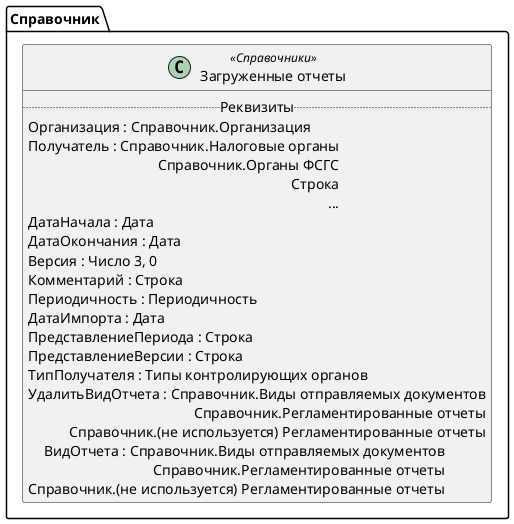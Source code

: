 ﻿@startuml ЭлектронныеПредставленияРегламентированныхОтчетов
'!include templates.wsd
'..\include templates.wsd
class Справочник.ЭлектронныеПредставленияРегламентированныхОтчетов as "Загруженные отчеты" <<Справочники>>
{
..Реквизиты..
Организация : Справочник.Организация
Получатель : Справочник.Налоговые органы\rСправочник.Органы ФСГС\rСтрока\r...
ДатаНачала : Дата
ДатаОкончания : Дата
Версия : Число 3, 0
Комментарий : Строка
Периодичность : Периодичность
ДатаИмпорта : Дата
ПредставлениеПериода : Строка
ПредставлениеВерсии : Строка
ТипПолучателя : Типы контролирующих органов
УдалитьВидОтчета : Справочник.Виды отправляемых документов\rСправочник.Регламентированные отчеты\rСправочник.(не используется) Регламентированные отчеты
ВидОтчета : Справочник.Виды отправляемых документов\rСправочник.Регламентированные отчеты\rСправочник.(не используется) Регламентированные отчеты
}
@enduml
